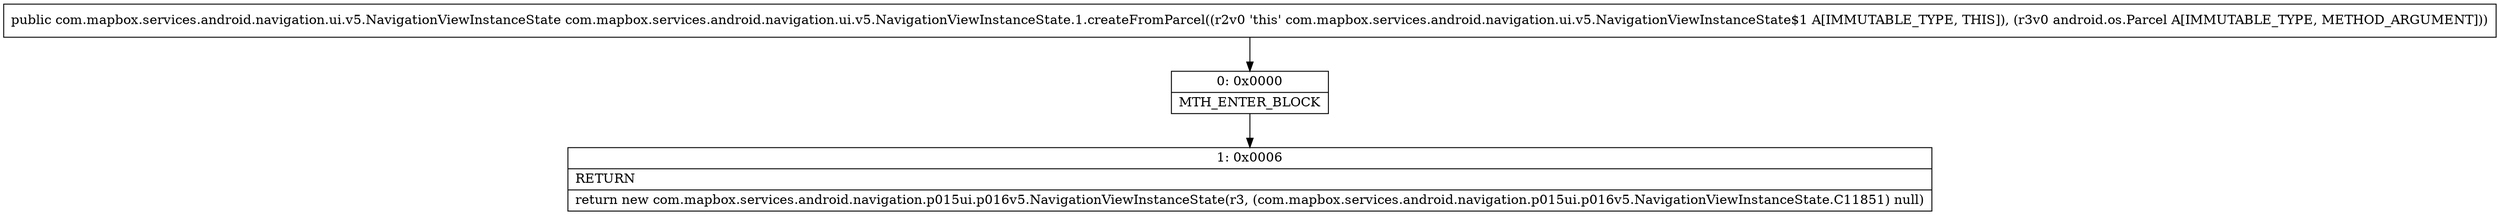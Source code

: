 digraph "CFG forcom.mapbox.services.android.navigation.ui.v5.NavigationViewInstanceState.1.createFromParcel(Landroid\/os\/Parcel;)Lcom\/mapbox\/services\/android\/navigation\/ui\/v5\/NavigationViewInstanceState;" {
Node_0 [shape=record,label="{0\:\ 0x0000|MTH_ENTER_BLOCK\l}"];
Node_1 [shape=record,label="{1\:\ 0x0006|RETURN\l|return new com.mapbox.services.android.navigation.p015ui.p016v5.NavigationViewInstanceState(r3, (com.mapbox.services.android.navigation.p015ui.p016v5.NavigationViewInstanceState.C11851) null)\l}"];
MethodNode[shape=record,label="{public com.mapbox.services.android.navigation.ui.v5.NavigationViewInstanceState com.mapbox.services.android.navigation.ui.v5.NavigationViewInstanceState.1.createFromParcel((r2v0 'this' com.mapbox.services.android.navigation.ui.v5.NavigationViewInstanceState$1 A[IMMUTABLE_TYPE, THIS]), (r3v0 android.os.Parcel A[IMMUTABLE_TYPE, METHOD_ARGUMENT])) }"];
MethodNode -> Node_0;
Node_0 -> Node_1;
}

